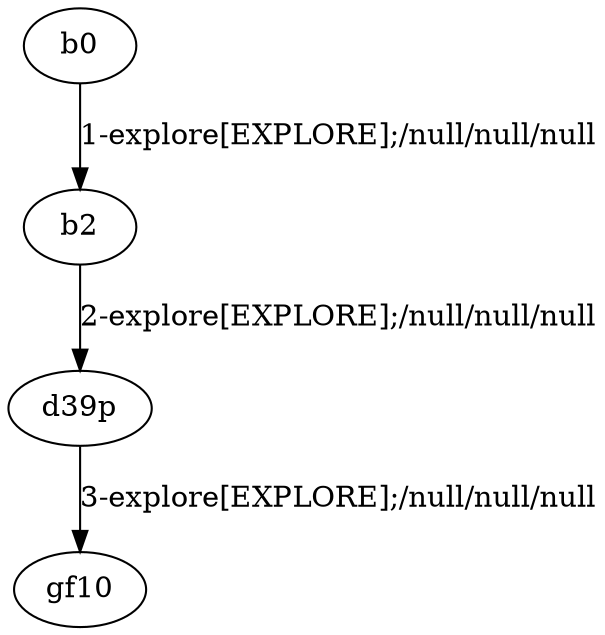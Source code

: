 # Total number of goals covered by this test: 1
# d39p --> gf10

digraph g {
"b0" -> "b2" [label = "1-explore[EXPLORE];/null/null/null"];
"b2" -> "d39p" [label = "2-explore[EXPLORE];/null/null/null"];
"d39p" -> "gf10" [label = "3-explore[EXPLORE];/null/null/null"];
}